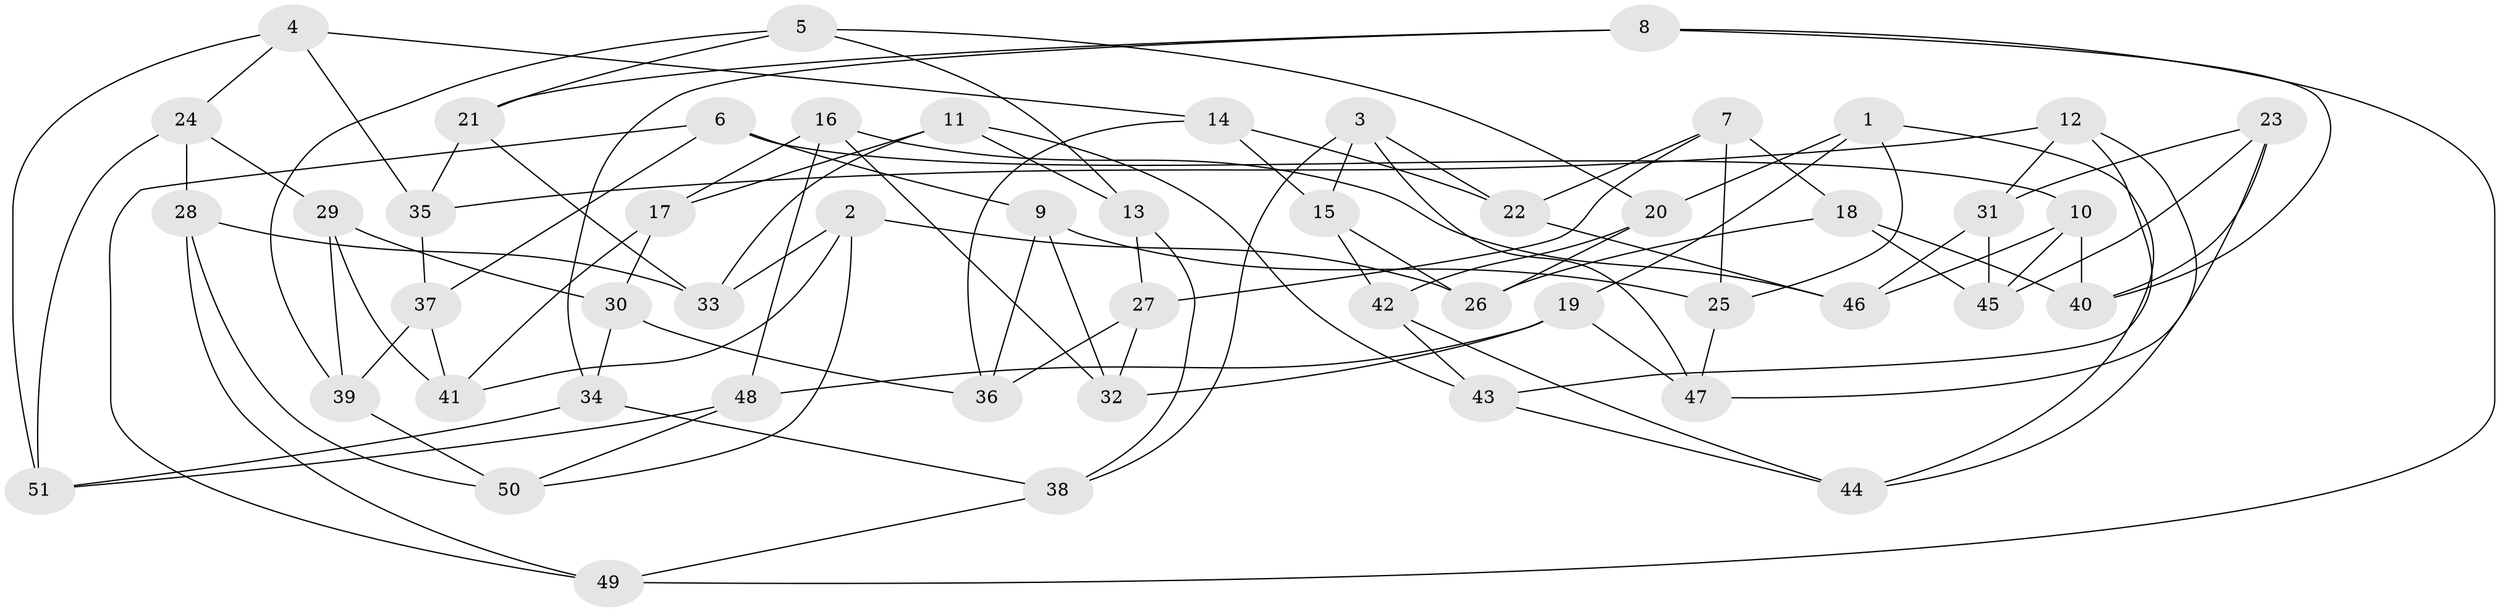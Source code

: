 // Generated by graph-tools (version 1.1) at 2025/58/03/09/25 04:58:55]
// undirected, 51 vertices, 102 edges
graph export_dot {
graph [start="1"]
  node [color=gray90,style=filled];
  1;
  2;
  3;
  4;
  5;
  6;
  7;
  8;
  9;
  10;
  11;
  12;
  13;
  14;
  15;
  16;
  17;
  18;
  19;
  20;
  21;
  22;
  23;
  24;
  25;
  26;
  27;
  28;
  29;
  30;
  31;
  32;
  33;
  34;
  35;
  36;
  37;
  38;
  39;
  40;
  41;
  42;
  43;
  44;
  45;
  46;
  47;
  48;
  49;
  50;
  51;
  1 -- 19;
  1 -- 20;
  1 -- 44;
  1 -- 25;
  2 -- 26;
  2 -- 41;
  2 -- 50;
  2 -- 33;
  3 -- 22;
  3 -- 15;
  3 -- 38;
  3 -- 47;
  4 -- 35;
  4 -- 24;
  4 -- 51;
  4 -- 14;
  5 -- 21;
  5 -- 20;
  5 -- 13;
  5 -- 39;
  6 -- 49;
  6 -- 9;
  6 -- 10;
  6 -- 37;
  7 -- 25;
  7 -- 18;
  7 -- 22;
  7 -- 27;
  8 -- 49;
  8 -- 34;
  8 -- 40;
  8 -- 21;
  9 -- 36;
  9 -- 25;
  9 -- 32;
  10 -- 40;
  10 -- 46;
  10 -- 45;
  11 -- 17;
  11 -- 13;
  11 -- 33;
  11 -- 43;
  12 -- 47;
  12 -- 35;
  12 -- 31;
  12 -- 43;
  13 -- 27;
  13 -- 38;
  14 -- 15;
  14 -- 22;
  14 -- 36;
  15 -- 42;
  15 -- 26;
  16 -- 46;
  16 -- 17;
  16 -- 32;
  16 -- 48;
  17 -- 41;
  17 -- 30;
  18 -- 40;
  18 -- 45;
  18 -- 26;
  19 -- 32;
  19 -- 48;
  19 -- 47;
  20 -- 26;
  20 -- 42;
  21 -- 35;
  21 -- 33;
  22 -- 46;
  23 -- 44;
  23 -- 40;
  23 -- 45;
  23 -- 31;
  24 -- 51;
  24 -- 29;
  24 -- 28;
  25 -- 47;
  27 -- 32;
  27 -- 36;
  28 -- 33;
  28 -- 50;
  28 -- 49;
  29 -- 39;
  29 -- 30;
  29 -- 41;
  30 -- 36;
  30 -- 34;
  31 -- 46;
  31 -- 45;
  34 -- 51;
  34 -- 38;
  35 -- 37;
  37 -- 39;
  37 -- 41;
  38 -- 49;
  39 -- 50;
  42 -- 44;
  42 -- 43;
  43 -- 44;
  48 -- 51;
  48 -- 50;
}
